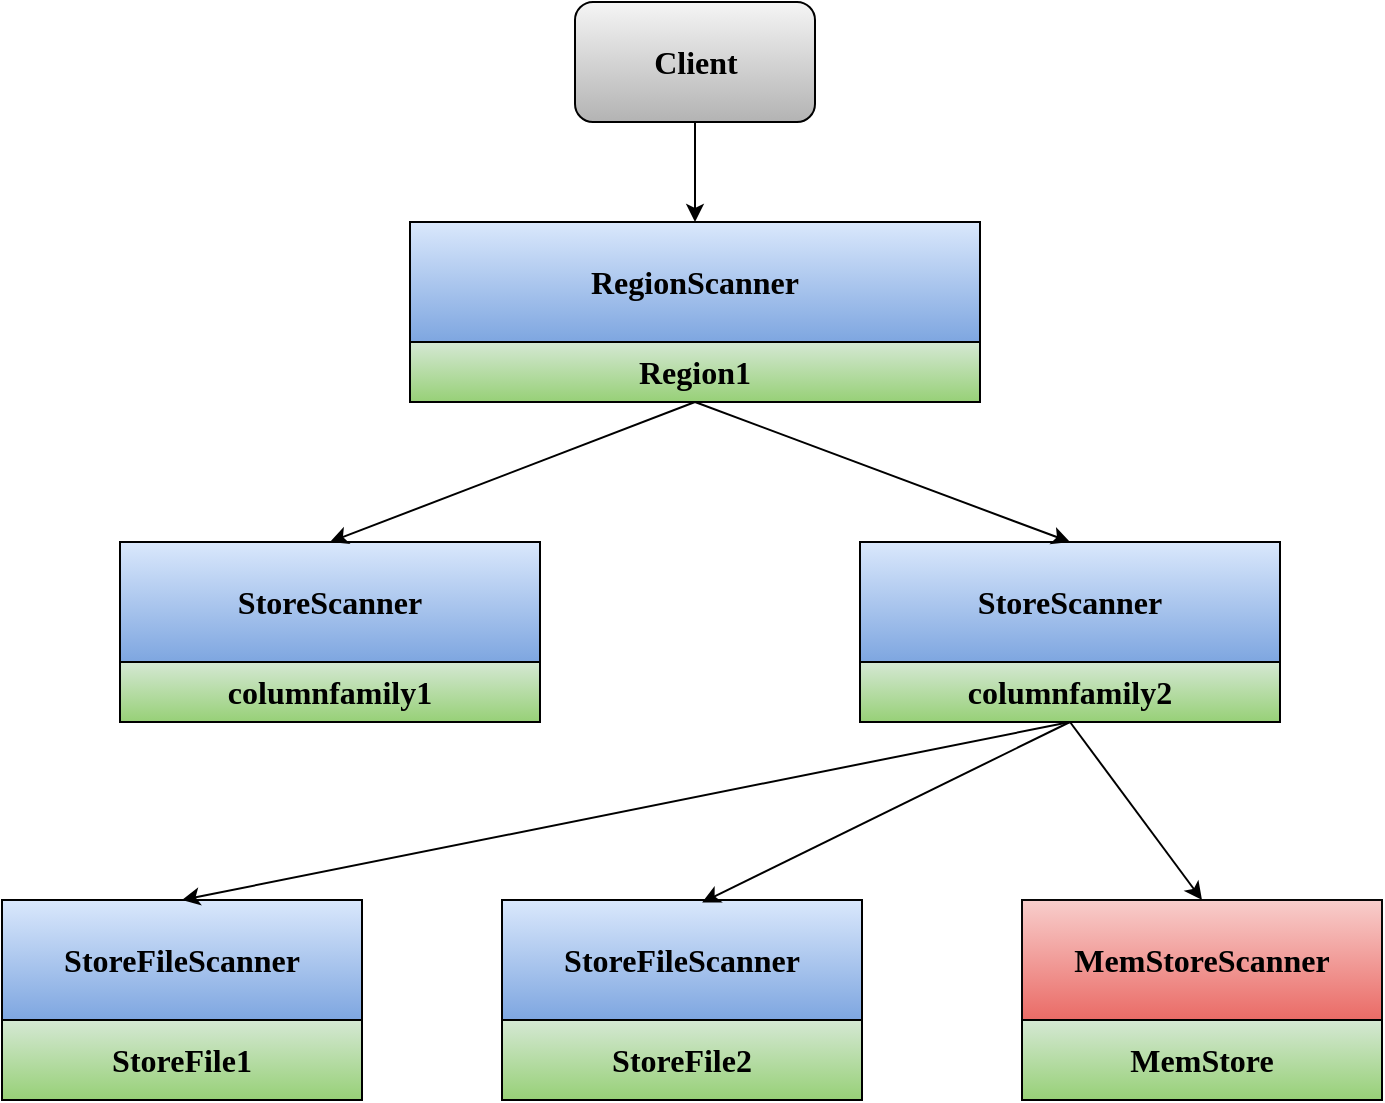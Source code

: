 <mxfile version="21.2.8" type="device">
  <diagram name="Page-1" id="nmELIEVuQQ1Tpl0b-Ank">
    <mxGraphModel dx="1861" dy="707" grid="1" gridSize="10" guides="1" tooltips="1" connect="1" arrows="1" fold="1" page="1" pageScale="1" pageWidth="827" pageHeight="1169" math="0" shadow="0">
      <root>
        <mxCell id="0" />
        <mxCell id="1" parent="0" />
        <mxCell id="wYgTKMzpuBs7NYAhHxnT-4" style="edgeStyle=orthogonalEdgeStyle;rounded=0;orthogonalLoop=1;jettySize=auto;html=1;exitX=0.5;exitY=1;exitDx=0;exitDy=0;entryX=0.5;entryY=0;entryDx=0;entryDy=0;" edge="1" parent="1" source="wYgTKMzpuBs7NYAhHxnT-1" target="wYgTKMzpuBs7NYAhHxnT-2">
          <mxGeometry relative="1" as="geometry" />
        </mxCell>
        <mxCell id="wYgTKMzpuBs7NYAhHxnT-1" value="&lt;b&gt;&lt;font style=&quot;font-size: 16px;&quot; face=&quot;Verdana&quot;&gt;Client&lt;/font&gt;&lt;/b&gt;" style="rounded=1;whiteSpace=wrap;html=1;fillColor=#f5f5f5;gradientColor=#b3b3b3;strokeColor=#000000;" vertex="1" parent="1">
          <mxGeometry x="217.5" y="80" width="120" height="60" as="geometry" />
        </mxCell>
        <mxCell id="wYgTKMzpuBs7NYAhHxnT-2" value="&lt;b&gt;&lt;font face=&quot;Verdana&quot; style=&quot;font-size: 16px;&quot;&gt;RegionScanner&lt;/font&gt;&lt;/b&gt;" style="rounded=0;whiteSpace=wrap;html=1;fillColor=#dae8fc;gradientColor=#7ea6e0;strokeColor=#000000;" vertex="1" parent="1">
          <mxGeometry x="135" y="190" width="285" height="60" as="geometry" />
        </mxCell>
        <mxCell id="wYgTKMzpuBs7NYAhHxnT-3" value="&lt;b&gt;&lt;font face=&quot;Verdana&quot; style=&quot;font-size: 16px;&quot;&gt;Region1&lt;/font&gt;&lt;/b&gt;" style="rounded=0;whiteSpace=wrap;html=1;fillColor=#d5e8d4;gradientColor=#97d077;strokeColor=#000000;" vertex="1" parent="1">
          <mxGeometry x="135" y="250" width="285" height="30" as="geometry" />
        </mxCell>
        <mxCell id="wYgTKMzpuBs7NYAhHxnT-5" value="&lt;b&gt;&lt;font face=&quot;Verdana&quot; style=&quot;font-size: 16px;&quot;&gt;StoreScanner&lt;/font&gt;&lt;/b&gt;" style="rounded=0;whiteSpace=wrap;html=1;fillColor=#dae8fc;gradientColor=#7ea6e0;strokeColor=#000000;" vertex="1" parent="1">
          <mxGeometry x="360" y="350" width="210" height="60" as="geometry" />
        </mxCell>
        <mxCell id="wYgTKMzpuBs7NYAhHxnT-6" value="&lt;b&gt;&lt;font face=&quot;Verdana&quot; style=&quot;font-size: 16px;&quot;&gt;columnfamily2&lt;/font&gt;&lt;/b&gt;" style="rounded=0;whiteSpace=wrap;html=1;fillColor=#d5e8d4;gradientColor=#97d077;strokeColor=#000000;" vertex="1" parent="1">
          <mxGeometry x="360" y="410" width="210" height="30" as="geometry" />
        </mxCell>
        <mxCell id="wYgTKMzpuBs7NYAhHxnT-7" value="&lt;b&gt;&lt;font face=&quot;Verdana&quot; style=&quot;font-size: 16px;&quot;&gt;StoreScanner&lt;/font&gt;&lt;/b&gt;" style="rounded=0;whiteSpace=wrap;html=1;fillColor=#dae8fc;gradientColor=#7ea6e0;strokeColor=#000000;" vertex="1" parent="1">
          <mxGeometry x="-10" y="350" width="210" height="60" as="geometry" />
        </mxCell>
        <mxCell id="wYgTKMzpuBs7NYAhHxnT-8" value="&lt;b&gt;&lt;font face=&quot;Verdana&quot; style=&quot;font-size: 16px;&quot;&gt;columnfamily1&lt;/font&gt;&lt;/b&gt;" style="rounded=0;whiteSpace=wrap;html=1;fillColor=#d5e8d4;gradientColor=#97d077;strokeColor=#000000;" vertex="1" parent="1">
          <mxGeometry x="-10" y="410" width="210" height="30" as="geometry" />
        </mxCell>
        <mxCell id="wYgTKMzpuBs7NYAhHxnT-10" value="" style="endArrow=classic;html=1;rounded=0;exitX=0.5;exitY=1;exitDx=0;exitDy=0;entryX=0.5;entryY=0;entryDx=0;entryDy=0;" edge="1" parent="1" source="wYgTKMzpuBs7NYAhHxnT-3" target="wYgTKMzpuBs7NYAhHxnT-7">
          <mxGeometry width="50" height="50" relative="1" as="geometry">
            <mxPoint x="240" y="410" as="sourcePoint" />
            <mxPoint x="290" y="360" as="targetPoint" />
          </mxGeometry>
        </mxCell>
        <mxCell id="wYgTKMzpuBs7NYAhHxnT-11" value="" style="endArrow=classic;html=1;rounded=0;exitX=0.5;exitY=1;exitDx=0;exitDy=0;entryX=0.5;entryY=0;entryDx=0;entryDy=0;" edge="1" parent="1" source="wYgTKMzpuBs7NYAhHxnT-3" target="wYgTKMzpuBs7NYAhHxnT-5">
          <mxGeometry width="50" height="50" relative="1" as="geometry">
            <mxPoint x="240" y="410" as="sourcePoint" />
            <mxPoint x="290" y="360" as="targetPoint" />
          </mxGeometry>
        </mxCell>
        <mxCell id="wYgTKMzpuBs7NYAhHxnT-12" value="&lt;b&gt;&lt;font face=&quot;Verdana&quot; style=&quot;font-size: 16px;&quot;&gt;StoreFileScanner&lt;/font&gt;&lt;/b&gt;" style="rounded=0;whiteSpace=wrap;html=1;fillColor=#dae8fc;gradientColor=#7ea6e0;strokeColor=#000000;" vertex="1" parent="1">
          <mxGeometry x="-69" y="529" width="180" height="60" as="geometry" />
        </mxCell>
        <mxCell id="wYgTKMzpuBs7NYAhHxnT-13" value="&lt;b&gt;&lt;font face=&quot;Verdana&quot; style=&quot;font-size: 16px;&quot;&gt;StoreFile1&lt;/font&gt;&lt;/b&gt;" style="rounded=0;whiteSpace=wrap;html=1;fillColor=#d5e8d4;gradientColor=#97d077;strokeColor=#000000;" vertex="1" parent="1">
          <mxGeometry x="-69" y="589" width="180" height="40" as="geometry" />
        </mxCell>
        <mxCell id="wYgTKMzpuBs7NYAhHxnT-14" value="&lt;b&gt;&lt;font face=&quot;Verdana&quot; style=&quot;font-size: 16px;&quot;&gt;StoreFileScanner&lt;/font&gt;&lt;/b&gt;" style="rounded=0;whiteSpace=wrap;html=1;fillColor=#dae8fc;gradientColor=#7ea6e0;strokeColor=#000000;" vertex="1" parent="1">
          <mxGeometry x="181" y="529" width="180" height="60" as="geometry" />
        </mxCell>
        <mxCell id="wYgTKMzpuBs7NYAhHxnT-15" value="&lt;b&gt;&lt;font face=&quot;Verdana&quot; style=&quot;font-size: 16px;&quot;&gt;StoreFile2&lt;/font&gt;&lt;/b&gt;" style="rounded=0;whiteSpace=wrap;html=1;fillColor=#d5e8d4;gradientColor=#97d077;strokeColor=#000000;" vertex="1" parent="1">
          <mxGeometry x="181" y="589" width="180" height="40" as="geometry" />
        </mxCell>
        <mxCell id="wYgTKMzpuBs7NYAhHxnT-18" value="&lt;b&gt;&lt;font face=&quot;Verdana&quot; style=&quot;font-size: 16px;&quot;&gt;MemStoreScanner&lt;/font&gt;&lt;/b&gt;" style="rounded=0;whiteSpace=wrap;html=1;fillColor=#f8cecc;gradientColor=#ea6b66;strokeColor=#080707;" vertex="1" parent="1">
          <mxGeometry x="441" y="529" width="180" height="60" as="geometry" />
        </mxCell>
        <mxCell id="wYgTKMzpuBs7NYAhHxnT-19" value="&lt;b&gt;&lt;font face=&quot;Verdana&quot; style=&quot;font-size: 16px;&quot;&gt;MemStore&lt;/font&gt;&lt;/b&gt;" style="rounded=0;whiteSpace=wrap;html=1;fillColor=#d5e8d4;gradientColor=#97d077;strokeColor=#000000;" vertex="1" parent="1">
          <mxGeometry x="441" y="589" width="180" height="40" as="geometry" />
        </mxCell>
        <mxCell id="wYgTKMzpuBs7NYAhHxnT-22" value="" style="endArrow=classic;html=1;rounded=0;exitX=0.5;exitY=1;exitDx=0;exitDy=0;entryX=0.5;entryY=0;entryDx=0;entryDy=0;" edge="1" parent="1" source="wYgTKMzpuBs7NYAhHxnT-6" target="wYgTKMzpuBs7NYAhHxnT-12">
          <mxGeometry width="50" height="50" relative="1" as="geometry">
            <mxPoint x="290" y="530" as="sourcePoint" />
            <mxPoint x="340" y="480" as="targetPoint" />
          </mxGeometry>
        </mxCell>
        <mxCell id="wYgTKMzpuBs7NYAhHxnT-23" value="" style="endArrow=classic;html=1;rounded=0;exitX=0.5;exitY=1;exitDx=0;exitDy=0;entryX=0.556;entryY=0.02;entryDx=0;entryDy=0;entryPerimeter=0;" edge="1" parent="1" source="wYgTKMzpuBs7NYAhHxnT-6" target="wYgTKMzpuBs7NYAhHxnT-14">
          <mxGeometry width="50" height="50" relative="1" as="geometry">
            <mxPoint x="290" y="530" as="sourcePoint" />
            <mxPoint x="340" y="480" as="targetPoint" />
          </mxGeometry>
        </mxCell>
        <mxCell id="wYgTKMzpuBs7NYAhHxnT-24" value="" style="endArrow=classic;html=1;rounded=0;exitX=0.5;exitY=1;exitDx=0;exitDy=0;entryX=0.5;entryY=0;entryDx=0;entryDy=0;" edge="1" parent="1" source="wYgTKMzpuBs7NYAhHxnT-6" target="wYgTKMzpuBs7NYAhHxnT-18">
          <mxGeometry width="50" height="50" relative="1" as="geometry">
            <mxPoint x="290" y="530" as="sourcePoint" />
            <mxPoint x="340" y="480" as="targetPoint" />
          </mxGeometry>
        </mxCell>
      </root>
    </mxGraphModel>
  </diagram>
</mxfile>
